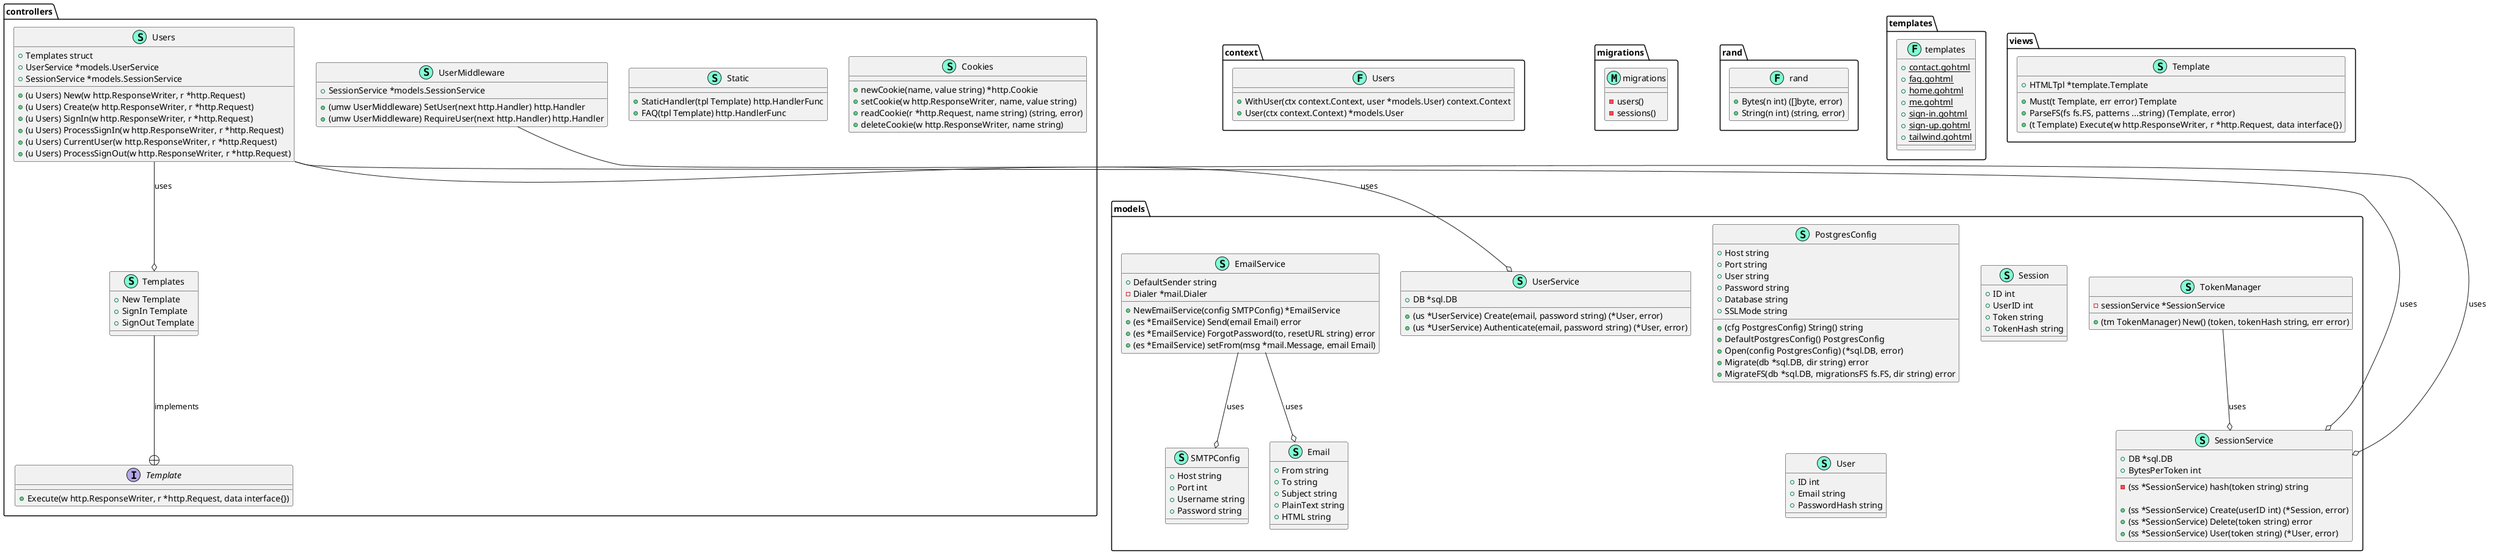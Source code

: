 @startuml

namespace models {
    class PostgresConfig << (S,Aquamarine) >> {
        + Host string
        + Port string
        + User string
        + Password string
        + Database string
        + SSLMode string

        + (cfg PostgresConfig) String() string
        + DefaultPostgresConfig() PostgresConfig
        + Open(config PostgresConfig) (*sql.DB, error)
        + Migrate(db *sql.DB, dir string) error
        + MigrateFS(db *sql.DB, migrationsFS fs.FS, dir string) error
    }
    class Session << (S,Aquamarine) >> {
        + ID int
        + UserID int
        + Token string
        + TokenHash string
    }
    class SessionService << (S,Aquamarine) >> {
        + DB *sql.DB
        + BytesPerToken int

        - (ss *SessionService) hash(token string) string

        + (ss *SessionService) Create(userID int) (*Session, error)
        + (ss *SessionService) Delete(token string) error
        + (ss *SessionService) User(token string) (*User, error)
    }
    class TokenManager << (S,Aquamarine) >> {
        - sessionService *SessionService

        + (tm TokenManager) New() (token, tokenHash string, err error)
    }
    class User << (S,Aquamarine) >> {
        + ID int
        + Email string
        + PasswordHash string
    }
    class UserService << (S,Aquamarine) >> {
        + DB *sql.DB

        + (us *UserService) Create(email, password string) (*User, error)
        + (us *UserService) Authenticate(email, password string) (*User, error)
    }
    class SMTPConfig << (S,Aquamarine) >> {
        + Host string
        + Port int
        + Username string
        + Password string
    }
    class EmailService << (S,Aquamarine) >> {
        + DefaultSender string
        - Dialer *mail.Dialer

        + NewEmailService(config SMTPConfig) *EmailService
        + (es *EmailService) Send(email Email) error
        + (es *EmailService) ForgotPassword(to, resetURL string) error
        + (es *EmailService) setFrom(msg *mail.Message, email Email)
    }
    class Email << (S,Aquamarine) >> {
        + From string
        + To string
        + Subject string
        + PlainText string
        + HTML string
    }

    TokenManager --o SessionService : uses
    EmailService --o SMTPConfig : uses
    EmailService --o Email : uses


}

namespace context {
    class Users << (F,Aquamarine) >>  {
        + WithUser(ctx context.Context, user *models.User) context.Context
        + User(ctx context.Context) *models.User
    }
}

namespace controllers {
    class Cookies << (S,Aquamarine) >> {
        + newCookie(name, value string) *http.Cookie
        + setCookie(w http.ResponseWriter, name, value string)
        + readCookie(r *http.Request, name string) (string, error)
        + deleteCookie(w http.ResponseWriter, name string)
    }
    class Static << (S,Aquamarine) >> {
        + StaticHandler(tpl Template) http.HandlerFunc
        + FAQ(tpl Template) http.HandlerFunc
    }
    interface Template {
        + Execute(w http.ResponseWriter, r *http.Request, data interface{})
    }
    class Users << (S,Aquamarine) >> {
        + Templates struct
        + UserService *models.UserService
	    + SessionService *models.SessionService

        + (u Users) New(w http.ResponseWriter, r *http.Request)
        + (u Users) Create(w http.ResponseWriter, r *http.Request)
        + (u Users) SignIn(w http.ResponseWriter, r *http.Request)
        + (u Users) ProcessSignIn(w http.ResponseWriter, r *http.Request)
        + (u Users) CurrentUser(w http.ResponseWriter, r *http.Request)
        + (u Users) ProcessSignOut(w http.ResponseWriter, r *http.Request)
    }
    class Templates << (S,Aquamarine) >> {
        + New Template
		+ SignIn Template
		+ SignOut Template
    }
    class UserMiddleware << (S,Aquamarine) >>  {
        + SessionService *models.SessionService

        + (umw UserMiddleware) SetUser(next http.Handler) http.Handler
        + (umw UserMiddleware) RequireUser(next http.Handler) http.Handler
    }

    Templates --+ Template : implements
    Users --o Templates : uses
    Users --o models.UserService : uses
    Users --o models.SessionService : uses
    UserMiddleware --o models.SessionService : uses
}

namespace migrations {
    class migrations << (M,Aquamarine) >>  {       
        - users()
        - sessions()
    }
}

namespace rand {
    class rand << (F,Aquamarine) >>  {       
        + Bytes(n int) ([]byte, error)
        + String(n int) (string, error)
    }
}

namespace templates {
    class templates << (F,Aquamarine) >>  {       
        + {static} contact.gohtml
        + {static} faq.gohtml
        + {static} home.gohtml
        + {static} me.gohtml
        + {static} sign-in.gohtml
        + {static} sign-up.gohtml
        + {static} tailwind.gohtml
    }
}

namespace views {
    class Template << (S,Aquamarine) >>{
        + HTMLTpl *template.Template

        + Must(t Template, err error) Template
        + ParseFS(fs fs.FS, patterns ...string) (Template, error)
        + (t Template) Execute(w http.ResponseWriter, r *http.Request, data interface{})
        
    }
}

@enduml
